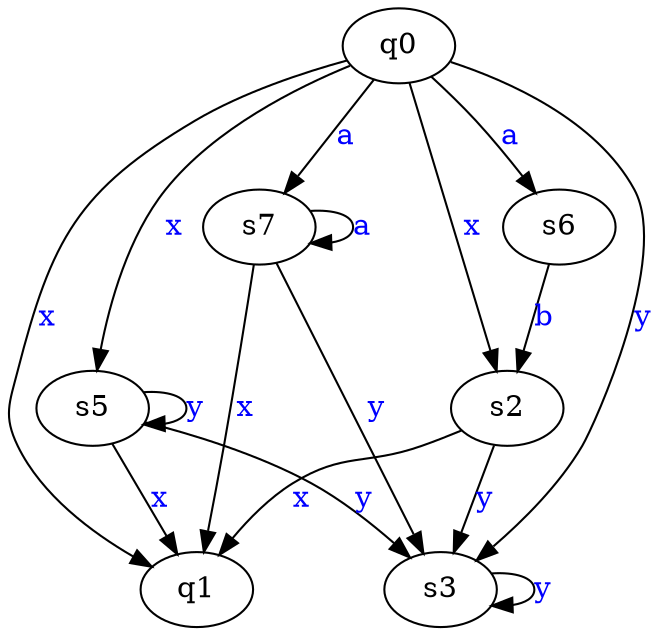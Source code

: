 digraph G {
	s7->q1[ label=<<font color="blue">x</font>> ];
	s5->s3[ label=<<font color="blue">y</font>> ];
	s5->s5[ label=<<font color="blue">y</font>> ];
	s6->s2[ label=<<font color="blue">b</font>> ];
	q0->s3[ label=<<font color="blue">y</font>> ];
	s2->q1[ label=<<font color="blue">x</font>> ];
	s2->s3[ label=<<font color="blue">y</font>> ];
	s5->q1[ label=<<font color="blue">x</font>> ];
	q0->s7[ label=<<font color="blue">a</font>> ];
	s3->s3[ label=<<font color="blue">y</font>> ];
	q0->s5[ label=<<font color="blue">x</font>> ];
	s7->s3[ label=<<font color="blue">y</font>> ];
	s7->s7[ label=<<font color="blue">a</font>> ];
	q0->s6[ label=<<font color="blue">a</font>> ];
	q0->s2[ label=<<font color="blue">x</font>> ];
	q0->q1[ label=<<font color="blue">x</font>> ];
	q0;
	q1;
	s2;
	s3;
	s5;
	s6;
	s7;

}
